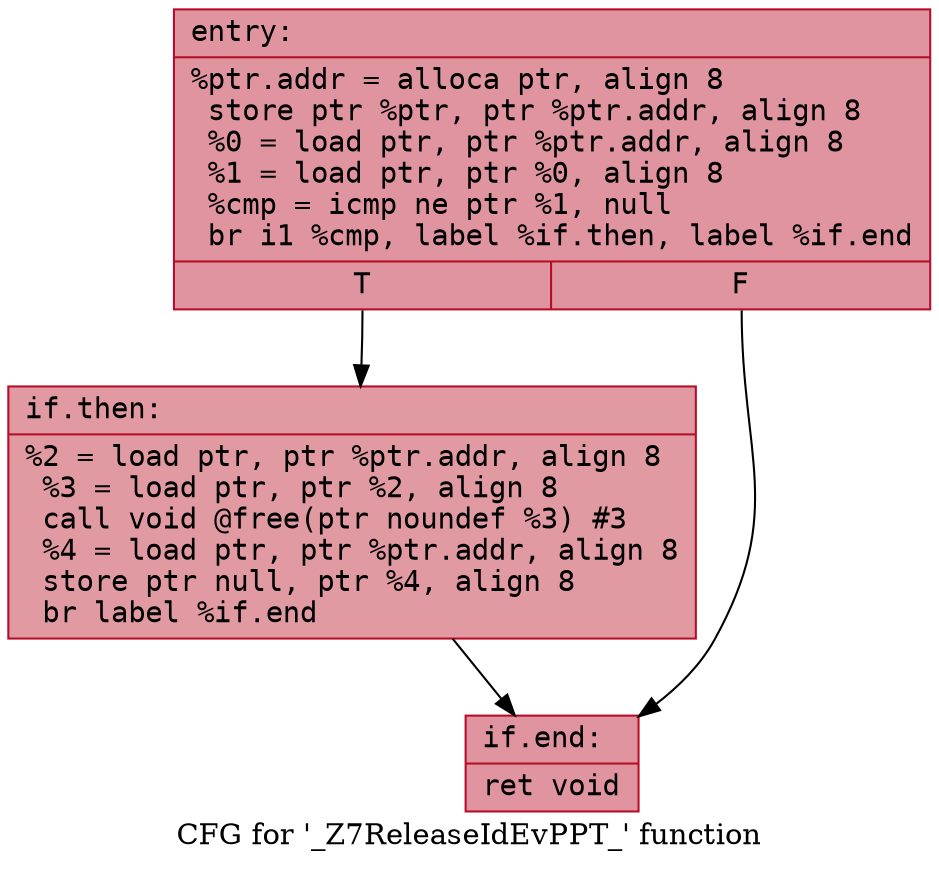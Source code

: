 digraph "CFG for '_Z7ReleaseIdEvPPT_' function" {
	label="CFG for '_Z7ReleaseIdEvPPT_' function";

	Node0x561418ba2d70 [shape=record,color="#b70d28ff", style=filled, fillcolor="#b70d2870" fontname="Courier",label="{entry:\l|  %ptr.addr = alloca ptr, align 8\l  store ptr %ptr, ptr %ptr.addr, align 8\l  %0 = load ptr, ptr %ptr.addr, align 8\l  %1 = load ptr, ptr %0, align 8\l  %cmp = icmp ne ptr %1, null\l  br i1 %cmp, label %if.then, label %if.end\l|{<s0>T|<s1>F}}"];
	Node0x561418ba2d70:s0 -> Node0x561418ba3370[tooltip="entry -> if.then\nProbability 62.50%" ];
	Node0x561418ba2d70:s1 -> Node0x561418ba5fa0[tooltip="entry -> if.end\nProbability 37.50%" ];
	Node0x561418ba3370 [shape=record,color="#b70d28ff", style=filled, fillcolor="#bb1b2c70" fontname="Courier",label="{if.then:\l|  %2 = load ptr, ptr %ptr.addr, align 8\l  %3 = load ptr, ptr %2, align 8\l  call void @free(ptr noundef %3) #3\l  %4 = load ptr, ptr %ptr.addr, align 8\l  store ptr null, ptr %4, align 8\l  br label %if.end\l}"];
	Node0x561418ba3370 -> Node0x561418ba5fa0[tooltip="if.then -> if.end\nProbability 100.00%" ];
	Node0x561418ba5fa0 [shape=record,color="#b70d28ff", style=filled, fillcolor="#b70d2870" fontname="Courier",label="{if.end:\l|  ret void\l}"];
}
